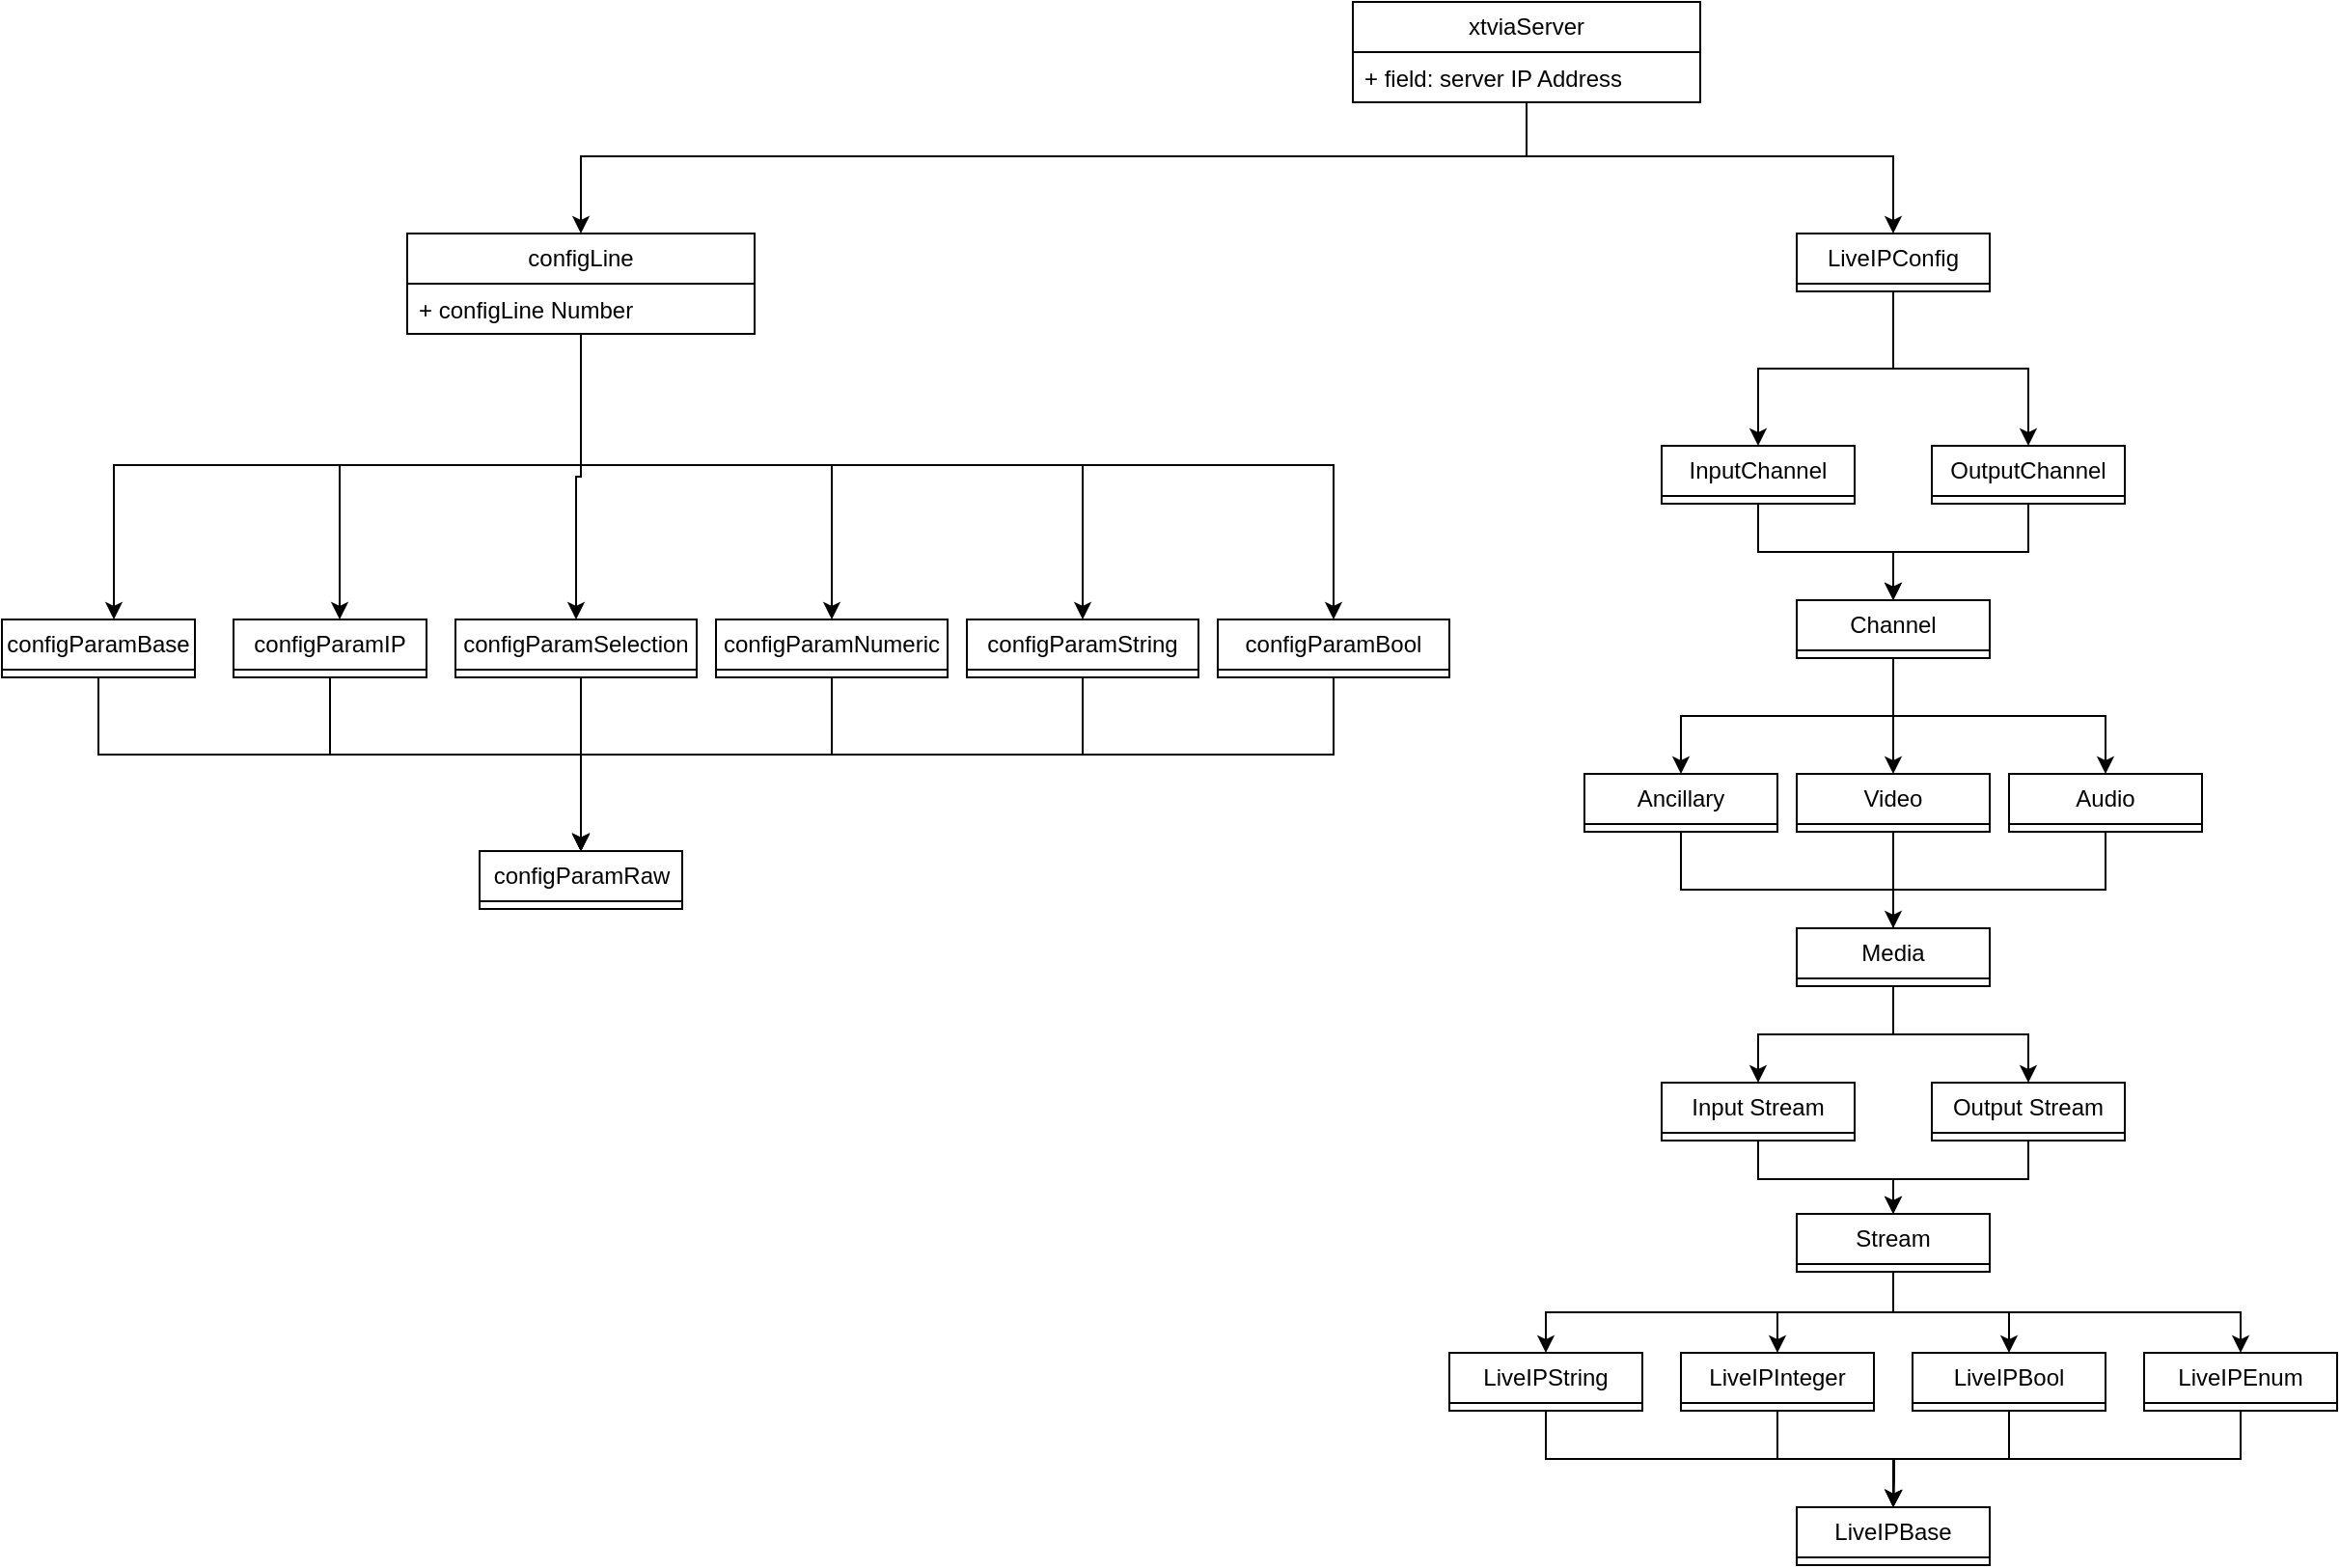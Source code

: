 <mxfile>
    <diagram name="Page-1" id="DmRcKLXDzIA-s9Mk4B6Y">
        <mxGraphModel dx="3017" dy="1210" grid="1" gridSize="10" guides="1" tooltips="1" connect="1" arrows="1" fold="1" page="1" pageScale="1" pageWidth="850" pageHeight="1100" math="0" shadow="0">
            <root>
                <mxCell id="0"/>
                <mxCell id="1" parent="0"/>
                <mxCell id="9XYQqM7x1otA1JrsySSU-1" value="xtviaServer" style="swimlane;fontStyle=0;childLayout=stackLayout;horizontal=1;startSize=26;horizontalStack=0;resizeParent=1;resizeParentMax=0;resizeLast=0;collapsible=1;marginBottom=0;whiteSpace=wrap;html=1;" parent="1" vertex="1">
                    <mxGeometry x="400" y="120" width="180" height="52" as="geometry">
                        <mxRectangle x="400" y="120" width="100" height="30" as="alternateBounds"/>
                    </mxGeometry>
                </mxCell>
                <mxCell id="9XYQqM7x1otA1JrsySSU-2" value="+ field: server IP Address" style="text;align=left;verticalAlign=top;spacingLeft=4;spacingRight=4;overflow=hidden;rotatable=0;points=[[0,0.5],[1,0.5]];portConstraint=eastwest;whiteSpace=wrap;html=1;" parent="9XYQqM7x1otA1JrsySSU-1" vertex="1">
                    <mxGeometry y="26" width="180" height="26" as="geometry"/>
                </mxCell>
                <mxCell id="9XYQqM7x1otA1JrsySSU-39" style="edgeStyle=orthogonalEdgeStyle;rounded=0;orthogonalLoop=1;jettySize=auto;html=1;entryX=0.5;entryY=0;entryDx=0;entryDy=0;" parent="1" source="9XYQqM7x1otA1JrsySSU-1" target="9XYQqM7x1otA1JrsySSU-5" edge="1">
                    <mxGeometry relative="1" as="geometry">
                        <Array as="points">
                            <mxPoint x="490" y="200"/>
                            <mxPoint y="200"/>
                        </Array>
                    </mxGeometry>
                </mxCell>
                <mxCell id="9XYQqM7x1otA1JrsySSU-5" value="configLine" style="swimlane;fontStyle=0;childLayout=stackLayout;horizontal=1;startSize=26;horizontalStack=0;resizeParent=1;resizeParentMax=0;resizeLast=0;collapsible=1;marginBottom=0;whiteSpace=wrap;html=1;" parent="1" vertex="1">
                    <mxGeometry x="-90" y="240" width="180" height="52" as="geometry">
                        <mxRectangle x="400" y="120" width="100" height="30" as="alternateBounds"/>
                    </mxGeometry>
                </mxCell>
                <mxCell id="9XYQqM7x1otA1JrsySSU-6" value="+ configLine Number" style="text;align=left;verticalAlign=top;spacingLeft=4;spacingRight=4;overflow=hidden;rotatable=0;points=[[0,0.5],[1,0.5]];portConstraint=eastwest;whiteSpace=wrap;html=1;" parent="9XYQqM7x1otA1JrsySSU-5" vertex="1">
                    <mxGeometry y="26" width="180" height="26" as="geometry"/>
                </mxCell>
                <mxCell id="9XYQqM7x1otA1JrsySSU-40" style="edgeStyle=orthogonalEdgeStyle;rounded=0;orthogonalLoop=1;jettySize=auto;html=1;entryX=0.5;entryY=0;entryDx=0;entryDy=0;" parent="1" source="9XYQqM7x1otA1JrsySSU-1" target="9XYQqM7x1otA1JrsySSU-7" edge="1">
                    <mxGeometry relative="1" as="geometry">
                        <Array as="points">
                            <mxPoint x="490" y="200"/>
                            <mxPoint x="680" y="200"/>
                        </Array>
                    </mxGeometry>
                </mxCell>
                <mxCell id="9XYQqM7x1otA1JrsySSU-85" style="edgeStyle=orthogonalEdgeStyle;rounded=0;orthogonalLoop=1;jettySize=auto;html=1;entryX=0.5;entryY=0;entryDx=0;entryDy=0;" parent="1" source="9XYQqM7x1otA1JrsySSU-7" target="9XYQqM7x1otA1JrsySSU-81" edge="1">
                    <mxGeometry relative="1" as="geometry"/>
                </mxCell>
                <mxCell id="9XYQqM7x1otA1JrsySSU-86" style="edgeStyle=orthogonalEdgeStyle;rounded=0;orthogonalLoop=1;jettySize=auto;html=1;entryX=0.5;entryY=0;entryDx=0;entryDy=0;" parent="1" source="9XYQqM7x1otA1JrsySSU-7" target="9XYQqM7x1otA1JrsySSU-83" edge="1">
                    <mxGeometry relative="1" as="geometry"/>
                </mxCell>
                <mxCell id="9XYQqM7x1otA1JrsySSU-7" value="LiveIPConfig" style="swimlane;fontStyle=0;childLayout=stackLayout;horizontal=1;startSize=26;horizontalStack=0;resizeParent=1;resizeParentMax=0;resizeLast=0;collapsible=1;marginBottom=0;whiteSpace=wrap;html=1;" parent="1" vertex="1" collapsed="1">
                    <mxGeometry x="630" y="240" width="100" height="30" as="geometry">
                        <mxRectangle x="590" y="240" width="180" height="52" as="alternateBounds"/>
                    </mxGeometry>
                </mxCell>
                <mxCell id="9XYQqM7x1otA1JrsySSU-8" value="+ configLine Number" style="text;strokeColor=none;fillColor=none;align=left;verticalAlign=top;spacingLeft=4;spacingRight=4;overflow=hidden;rotatable=0;points=[[0,0.5],[1,0.5]];portConstraint=eastwest;whiteSpace=wrap;html=1;" parent="9XYQqM7x1otA1JrsySSU-7" vertex="1">
                    <mxGeometry y="26" width="180" height="26" as="geometry"/>
                </mxCell>
                <mxCell id="9XYQqM7x1otA1JrsySSU-37" style="edgeStyle=orthogonalEdgeStyle;rounded=0;orthogonalLoop=1;jettySize=auto;html=1;" parent="1" source="9XYQqM7x1otA1JrsySSU-5" target="9XYQqM7x1otA1JrsySSU-9" edge="1">
                    <mxGeometry relative="1" as="geometry">
                        <Array as="points">
                            <mxPoint y="360"/>
                            <mxPoint x="-125" y="360"/>
                        </Array>
                    </mxGeometry>
                </mxCell>
                <mxCell id="9XYQqM7x1otA1JrsySSU-110" style="edgeStyle=orthogonalEdgeStyle;rounded=0;orthogonalLoop=1;jettySize=auto;html=1;exitX=0.5;exitY=1;exitDx=0;exitDy=0;entryX=0.5;entryY=0;entryDx=0;entryDy=0;" parent="1" source="9XYQqM7x1otA1JrsySSU-9" target="9XYQqM7x1otA1JrsySSU-21" edge="1">
                    <mxGeometry relative="1" as="geometry">
                        <Array as="points">
                            <mxPoint x="-130" y="510"/>
                            <mxPoint y="510"/>
                        </Array>
                    </mxGeometry>
                </mxCell>
                <mxCell id="9XYQqM7x1otA1JrsySSU-9" value="configParamIP" style="swimlane;fontStyle=0;childLayout=stackLayout;horizontal=1;startSize=26;horizontalStack=0;resizeParent=1;resizeParentMax=0;resizeLast=0;collapsible=1;marginBottom=0;whiteSpace=wrap;html=1;" parent="1" vertex="1" collapsed="1">
                    <mxGeometry x="-180" y="440" width="100" height="30" as="geometry">
                        <mxRectangle x="-180" y="440" width="110" height="78" as="alternateBounds"/>
                    </mxGeometry>
                </mxCell>
                <mxCell id="9XYQqM7x1otA1JrsySSU-10" value="+ parameter name" style="text;strokeColor=none;fillColor=none;align=left;verticalAlign=top;spacingLeft=4;spacingRight=4;overflow=hidden;rotatable=0;points=[[0,0.5],[1,0.5]];portConstraint=eastwest;whiteSpace=wrap;html=1;" parent="9XYQqM7x1otA1JrsySSU-9" vertex="1">
                    <mxGeometry y="26" width="110" height="26" as="geometry"/>
                </mxCell>
                <mxCell id="9XYQqM7x1otA1JrsySSU-29" value="+ value" style="text;strokeColor=none;fillColor=none;align=left;verticalAlign=top;spacingLeft=4;spacingRight=4;overflow=hidden;rotatable=0;points=[[0,0.5],[1,0.5]];portConstraint=eastwest;whiteSpace=wrap;html=1;" parent="9XYQqM7x1otA1JrsySSU-9" vertex="1">
                    <mxGeometry y="52" width="110" height="26" as="geometry"/>
                </mxCell>
                <mxCell id="9XYQqM7x1otA1JrsySSU-34" style="edgeStyle=orthogonalEdgeStyle;rounded=0;orthogonalLoop=1;jettySize=auto;html=1;entryX=0.5;entryY=0;entryDx=0;entryDy=0;" parent="1" source="9XYQqM7x1otA1JrsySSU-5" target="9XYQqM7x1otA1JrsySSU-11" edge="1">
                    <mxGeometry relative="1" as="geometry">
                        <Array as="points">
                            <mxPoint y="360"/>
                            <mxPoint x="260" y="360"/>
                        </Array>
                    </mxGeometry>
                </mxCell>
                <mxCell id="9XYQqM7x1otA1JrsySSU-116" style="edgeStyle=orthogonalEdgeStyle;rounded=0;orthogonalLoop=1;jettySize=auto;html=1;entryX=0.5;entryY=0;entryDx=0;entryDy=0;" parent="1" source="9XYQqM7x1otA1JrsySSU-11" target="9XYQqM7x1otA1JrsySSU-21" edge="1">
                    <mxGeometry relative="1" as="geometry">
                        <Array as="points">
                            <mxPoint x="260" y="510"/>
                            <mxPoint y="510"/>
                        </Array>
                    </mxGeometry>
                </mxCell>
                <mxCell id="9XYQqM7x1otA1JrsySSU-11" value="configParamString" style="swimlane;fontStyle=0;childLayout=stackLayout;horizontal=1;startSize=26;horizontalStack=0;resizeParent=1;resizeParentMax=0;resizeLast=0;collapsible=1;marginBottom=0;whiteSpace=wrap;html=1;" parent="1" vertex="1" collapsed="1">
                    <mxGeometry x="200" y="440" width="120" height="30" as="geometry">
                        <mxRectangle x="200" y="440" width="120" height="78" as="alternateBounds"/>
                    </mxGeometry>
                </mxCell>
                <mxCell id="9XYQqM7x1otA1JrsySSU-12" value="+ parameter name" style="text;strokeColor=none;fillColor=none;align=left;verticalAlign=top;spacingLeft=4;spacingRight=4;overflow=hidden;rotatable=0;points=[[0,0.5],[1,0.5]];portConstraint=eastwest;whiteSpace=wrap;html=1;" parent="9XYQqM7x1otA1JrsySSU-11" vertex="1">
                    <mxGeometry y="26" width="120" height="26" as="geometry"/>
                </mxCell>
                <mxCell id="9XYQqM7x1otA1JrsySSU-28" value="+ value" style="text;strokeColor=none;fillColor=none;align=left;verticalAlign=top;spacingLeft=4;spacingRight=4;overflow=hidden;rotatable=0;points=[[0,0.5],[1,0.5]];portConstraint=eastwest;whiteSpace=wrap;html=1;" parent="9XYQqM7x1otA1JrsySSU-11" vertex="1">
                    <mxGeometry y="52" width="120" height="26" as="geometry"/>
                </mxCell>
                <mxCell id="9XYQqM7x1otA1JrsySSU-35" style="edgeStyle=orthogonalEdgeStyle;rounded=0;orthogonalLoop=1;jettySize=auto;html=1;entryX=0.5;entryY=0;entryDx=0;entryDy=0;" parent="1" source="9XYQqM7x1otA1JrsySSU-5" target="9XYQqM7x1otA1JrsySSU-13" edge="1">
                    <mxGeometry relative="1" as="geometry">
                        <Array as="points">
                            <mxPoint y="360"/>
                            <mxPoint x="390" y="360"/>
                        </Array>
                    </mxGeometry>
                </mxCell>
                <mxCell id="9XYQqM7x1otA1JrsySSU-114" style="edgeStyle=orthogonalEdgeStyle;rounded=0;orthogonalLoop=1;jettySize=auto;html=1;exitX=0.5;exitY=1;exitDx=0;exitDy=0;entryX=0.5;entryY=0;entryDx=0;entryDy=0;" parent="1" source="9XYQqM7x1otA1JrsySSU-13" target="9XYQqM7x1otA1JrsySSU-21" edge="1">
                    <mxGeometry relative="1" as="geometry">
                        <Array as="points">
                            <mxPoint x="390" y="510"/>
                            <mxPoint y="510"/>
                        </Array>
                    </mxGeometry>
                </mxCell>
                <mxCell id="9XYQqM7x1otA1JrsySSU-13" value="configParamBool" style="swimlane;fontStyle=0;childLayout=stackLayout;horizontal=1;startSize=26;horizontalStack=0;resizeParent=1;resizeParentMax=0;resizeLast=0;collapsible=1;marginBottom=0;whiteSpace=wrap;html=1;" parent="1" vertex="1" collapsed="1">
                    <mxGeometry x="330" y="440" width="120" height="30" as="geometry">
                        <mxRectangle x="330" y="440" width="120" height="78" as="alternateBounds"/>
                    </mxGeometry>
                </mxCell>
                <mxCell id="9XYQqM7x1otA1JrsySSU-14" value="+ parameter name" style="text;strokeColor=none;fillColor=none;align=left;verticalAlign=top;spacingLeft=4;spacingRight=4;overflow=hidden;rotatable=0;points=[[0,0.5],[1,0.5]];portConstraint=eastwest;whiteSpace=wrap;html=1;" parent="9XYQqM7x1otA1JrsySSU-13" vertex="1">
                    <mxGeometry y="26" width="120" height="26" as="geometry"/>
                </mxCell>
                <mxCell id="9XYQqM7x1otA1JrsySSU-27" value="+ value" style="text;strokeColor=none;fillColor=none;align=left;verticalAlign=top;spacingLeft=4;spacingRight=4;overflow=hidden;rotatable=0;points=[[0,0.5],[1,0.5]];portConstraint=eastwest;whiteSpace=wrap;html=1;" parent="9XYQqM7x1otA1JrsySSU-13" vertex="1">
                    <mxGeometry y="52" width="120" height="26" as="geometry"/>
                </mxCell>
                <mxCell id="9XYQqM7x1otA1JrsySSU-36" style="edgeStyle=orthogonalEdgeStyle;rounded=0;orthogonalLoop=1;jettySize=auto;html=1;" parent="1" source="9XYQqM7x1otA1JrsySSU-5" target="9XYQqM7x1otA1JrsySSU-15" edge="1">
                    <mxGeometry relative="1" as="geometry"/>
                </mxCell>
                <mxCell id="9XYQqM7x1otA1JrsySSU-109" style="edgeStyle=orthogonalEdgeStyle;rounded=0;orthogonalLoop=1;jettySize=auto;html=1;exitX=0.5;exitY=1;exitDx=0;exitDy=0;entryX=0.5;entryY=0;entryDx=0;entryDy=0;" parent="1" source="9XYQqM7x1otA1JrsySSU-15" target="9XYQqM7x1otA1JrsySSU-21" edge="1">
                    <mxGeometry relative="1" as="geometry">
                        <Array as="points">
                            <mxPoint y="470"/>
                        </Array>
                    </mxGeometry>
                </mxCell>
                <mxCell id="9XYQqM7x1otA1JrsySSU-15" value="configParamSelection" style="swimlane;fontStyle=0;childLayout=stackLayout;horizontal=1;startSize=26;horizontalStack=0;resizeParent=1;resizeParentMax=0;resizeLast=0;collapsible=1;marginBottom=0;whiteSpace=wrap;html=1;" parent="1" vertex="1" collapsed="1">
                    <mxGeometry x="-65" y="440" width="125" height="30" as="geometry">
                        <mxRectangle x="-65" y="440" width="130" height="78" as="alternateBounds"/>
                    </mxGeometry>
                </mxCell>
                <mxCell id="9XYQqM7x1otA1JrsySSU-16" value="+ parameter name" style="text;strokeColor=none;fillColor=none;align=left;verticalAlign=top;spacingLeft=4;spacingRight=4;overflow=hidden;rotatable=0;points=[[0,0.5],[1,0.5]];portConstraint=eastwest;whiteSpace=wrap;html=1;" parent="9XYQqM7x1otA1JrsySSU-15" vertex="1">
                    <mxGeometry y="26" width="130" height="26" as="geometry"/>
                </mxCell>
                <mxCell id="9XYQqM7x1otA1JrsySSU-30" value="+ value" style="text;strokeColor=none;fillColor=none;align=left;verticalAlign=top;spacingLeft=4;spacingRight=4;overflow=hidden;rotatable=0;points=[[0,0.5],[1,0.5]];portConstraint=eastwest;whiteSpace=wrap;html=1;" parent="9XYQqM7x1otA1JrsySSU-15" vertex="1">
                    <mxGeometry y="52" width="130" height="26" as="geometry"/>
                </mxCell>
                <mxCell id="9XYQqM7x1otA1JrsySSU-33" style="edgeStyle=orthogonalEdgeStyle;rounded=0;orthogonalLoop=1;jettySize=auto;html=1;entryX=0.5;entryY=0;entryDx=0;entryDy=0;" parent="1" source="9XYQqM7x1otA1JrsySSU-5" target="9XYQqM7x1otA1JrsySSU-17" edge="1">
                    <mxGeometry relative="1" as="geometry">
                        <Array as="points">
                            <mxPoint y="360"/>
                            <mxPoint x="130" y="360"/>
                        </Array>
                    </mxGeometry>
                </mxCell>
                <mxCell id="9XYQqM7x1otA1JrsySSU-115" style="edgeStyle=orthogonalEdgeStyle;rounded=0;orthogonalLoop=1;jettySize=auto;html=1;exitX=0.5;exitY=1;exitDx=0;exitDy=0;entryX=0.5;entryY=0;entryDx=0;entryDy=0;" parent="1" source="9XYQqM7x1otA1JrsySSU-17" target="9XYQqM7x1otA1JrsySSU-21" edge="1">
                    <mxGeometry relative="1" as="geometry">
                        <Array as="points">
                            <mxPoint x="130" y="510"/>
                            <mxPoint y="510"/>
                        </Array>
                    </mxGeometry>
                </mxCell>
                <mxCell id="9XYQqM7x1otA1JrsySSU-17" value="configParamNumeric" style="swimlane;fontStyle=0;childLayout=stackLayout;horizontal=1;startSize=26;horizontalStack=0;resizeParent=1;resizeParentMax=0;resizeLast=0;collapsible=1;marginBottom=0;whiteSpace=wrap;html=1;" parent="1" vertex="1" collapsed="1">
                    <mxGeometry x="70" y="440" width="120" height="30" as="geometry">
                        <mxRectangle x="70" y="440" width="120" height="78" as="alternateBounds"/>
                    </mxGeometry>
                </mxCell>
                <mxCell id="9XYQqM7x1otA1JrsySSU-18" value="+ parameter name" style="text;strokeColor=none;fillColor=none;align=left;verticalAlign=top;spacingLeft=4;spacingRight=4;overflow=hidden;rotatable=0;points=[[0,0.5],[1,0.5]];portConstraint=eastwest;whiteSpace=wrap;html=1;" parent="9XYQqM7x1otA1JrsySSU-17" vertex="1">
                    <mxGeometry y="26" width="120" height="26" as="geometry"/>
                </mxCell>
                <mxCell id="9XYQqM7x1otA1JrsySSU-31" value="+ value" style="text;strokeColor=none;fillColor=none;align=left;verticalAlign=top;spacingLeft=4;spacingRight=4;overflow=hidden;rotatable=0;points=[[0,0.5],[1,0.5]];portConstraint=eastwest;whiteSpace=wrap;html=1;" parent="9XYQqM7x1otA1JrsySSU-17" vertex="1">
                    <mxGeometry y="52" width="120" height="26" as="geometry"/>
                </mxCell>
                <mxCell id="9XYQqM7x1otA1JrsySSU-38" style="edgeStyle=orthogonalEdgeStyle;rounded=0;orthogonalLoop=1;jettySize=auto;html=1;" parent="1" source="9XYQqM7x1otA1JrsySSU-5" target="9XYQqM7x1otA1JrsySSU-19" edge="1">
                    <mxGeometry relative="1" as="geometry">
                        <Array as="points">
                            <mxPoint y="360"/>
                            <mxPoint x="-242" y="360"/>
                        </Array>
                    </mxGeometry>
                </mxCell>
                <mxCell id="9XYQqM7x1otA1JrsySSU-111" style="edgeStyle=orthogonalEdgeStyle;rounded=0;orthogonalLoop=1;jettySize=auto;html=1;exitX=0.5;exitY=1;exitDx=0;exitDy=0;entryX=0.5;entryY=0;entryDx=0;entryDy=0;" parent="1" source="9XYQqM7x1otA1JrsySSU-19" target="9XYQqM7x1otA1JrsySSU-21" edge="1">
                    <mxGeometry relative="1" as="geometry">
                        <Array as="points">
                            <mxPoint x="-250" y="510"/>
                            <mxPoint y="510"/>
                        </Array>
                    </mxGeometry>
                </mxCell>
                <mxCell id="9XYQqM7x1otA1JrsySSU-19" value="configParamBase" style="swimlane;fontStyle=0;childLayout=stackLayout;horizontal=1;startSize=26;horizontalStack=0;resizeParent=1;resizeParentMax=0;resizeLast=0;collapsible=1;marginBottom=0;whiteSpace=wrap;html=1;" parent="1" vertex="1" collapsed="1">
                    <mxGeometry x="-300" y="440" width="100" height="30" as="geometry">
                        <mxRectangle x="-300" y="440" width="115" height="78" as="alternateBounds"/>
                    </mxGeometry>
                </mxCell>
                <mxCell id="9XYQqM7x1otA1JrsySSU-20" value="+ parameter name" style="text;strokeColor=none;fillColor=none;align=left;verticalAlign=top;spacingLeft=4;spacingRight=4;overflow=hidden;rotatable=0;points=[[0,0.5],[1,0.5]];portConstraint=eastwest;whiteSpace=wrap;html=1;" parent="9XYQqM7x1otA1JrsySSU-19" vertex="1">
                    <mxGeometry y="26" width="115" height="26" as="geometry"/>
                </mxCell>
                <mxCell id="9XYQqM7x1otA1JrsySSU-26" value="+ value" style="text;strokeColor=none;fillColor=none;align=left;verticalAlign=top;spacingLeft=4;spacingRight=4;overflow=hidden;rotatable=0;points=[[0,0.5],[1,0.5]];portConstraint=eastwest;whiteSpace=wrap;html=1;" parent="9XYQqM7x1otA1JrsySSU-19" vertex="1">
                    <mxGeometry y="52" width="115" height="26" as="geometry"/>
                </mxCell>
                <mxCell id="9XYQqM7x1otA1JrsySSU-21" value="configParamRaw" style="swimlane;fontStyle=0;childLayout=stackLayout;horizontal=1;startSize=26;horizontalStack=0;resizeParent=1;resizeParentMax=0;resizeLast=0;collapsible=1;marginBottom=0;whiteSpace=wrap;html=1;" parent="1" vertex="1" collapsed="1">
                    <mxGeometry x="-52.5" y="560" width="105" height="30" as="geometry">
                        <mxRectangle x="-55" y="600" width="110" height="78" as="alternateBounds"/>
                    </mxGeometry>
                </mxCell>
                <mxCell id="9XYQqM7x1otA1JrsySSU-22" value="+ parameter name" style="text;strokeColor=none;fillColor=none;align=left;verticalAlign=top;spacingLeft=4;spacingRight=4;overflow=hidden;rotatable=0;points=[[0,0.5],[1,0.5]];portConstraint=eastwest;whiteSpace=wrap;html=1;" parent="9XYQqM7x1otA1JrsySSU-21" vertex="1">
                    <mxGeometry y="26" width="110" height="26" as="geometry"/>
                </mxCell>
                <mxCell id="9XYQqM7x1otA1JrsySSU-23" value="+ value" style="text;strokeColor=none;fillColor=none;align=left;verticalAlign=top;spacingLeft=4;spacingRight=4;overflow=hidden;rotatable=0;points=[[0,0.5],[1,0.5]];portConstraint=eastwest;whiteSpace=wrap;html=1;" parent="9XYQqM7x1otA1JrsySSU-21" vertex="1">
                    <mxGeometry y="52" width="110" height="26" as="geometry"/>
                </mxCell>
                <mxCell id="9XYQqM7x1otA1JrsySSU-89" style="edgeStyle=orthogonalEdgeStyle;rounded=0;orthogonalLoop=1;jettySize=auto;html=1;exitX=0.5;exitY=1;exitDx=0;exitDy=0;entryX=0.5;entryY=0;entryDx=0;entryDy=0;" parent="1" source="9XYQqM7x1otA1JrsySSU-55" target="9XYQqM7x1otA1JrsySSU-59" edge="1">
                    <mxGeometry relative="1" as="geometry"/>
                </mxCell>
                <mxCell id="9XYQqM7x1otA1JrsySSU-90" style="edgeStyle=orthogonalEdgeStyle;rounded=0;orthogonalLoop=1;jettySize=auto;html=1;exitX=0.5;exitY=1;exitDx=0;exitDy=0;entryX=0.5;entryY=0;entryDx=0;entryDy=0;" parent="1" source="9XYQqM7x1otA1JrsySSU-55" target="9XYQqM7x1otA1JrsySSU-61" edge="1">
                    <mxGeometry relative="1" as="geometry"/>
                </mxCell>
                <mxCell id="9XYQqM7x1otA1JrsySSU-91" style="edgeStyle=orthogonalEdgeStyle;rounded=0;orthogonalLoop=1;jettySize=auto;html=1;exitX=0.5;exitY=1;exitDx=0;exitDy=0;entryX=0.5;entryY=0;entryDx=0;entryDy=0;" parent="1" source="9XYQqM7x1otA1JrsySSU-55" target="9XYQqM7x1otA1JrsySSU-57" edge="1">
                    <mxGeometry relative="1" as="geometry"/>
                </mxCell>
                <mxCell id="9XYQqM7x1otA1JrsySSU-55" value="Channel" style="swimlane;fontStyle=0;childLayout=stackLayout;horizontal=1;startSize=26;horizontalStack=0;resizeParent=1;resizeParentMax=0;resizeLast=0;collapsible=1;marginBottom=0;whiteSpace=wrap;html=1;" parent="1" vertex="1" collapsed="1">
                    <mxGeometry x="630" y="430" width="100" height="30" as="geometry">
                        <mxRectangle x="605" y="410" width="150" height="52" as="alternateBounds"/>
                    </mxGeometry>
                </mxCell>
                <mxCell id="9XYQqM7x1otA1JrsySSU-56" value="+ value" style="text;strokeColor=none;fillColor=none;align=left;verticalAlign=top;spacingLeft=4;spacingRight=4;overflow=hidden;rotatable=0;points=[[0,0.5],[1,0.5]];portConstraint=eastwest;whiteSpace=wrap;html=1;" parent="9XYQqM7x1otA1JrsySSU-55" vertex="1">
                    <mxGeometry y="26" width="150" height="26" as="geometry"/>
                </mxCell>
                <mxCell id="9XYQqM7x1otA1JrsySSU-94" style="edgeStyle=orthogonalEdgeStyle;rounded=0;orthogonalLoop=1;jettySize=auto;html=1;exitX=0.5;exitY=1;exitDx=0;exitDy=0;" parent="1" source="9XYQqM7x1otA1JrsySSU-57" edge="1">
                    <mxGeometry relative="1" as="geometry">
                        <mxPoint x="680" y="620" as="targetPoint"/>
                        <Array as="points">
                            <mxPoint x="570" y="580"/>
                            <mxPoint x="680" y="580"/>
                        </Array>
                    </mxGeometry>
                </mxCell>
                <mxCell id="9XYQqM7x1otA1JrsySSU-57" value="Ancillary" style="swimlane;fontStyle=0;childLayout=stackLayout;horizontal=1;startSize=26;horizontalStack=0;resizeParent=1;resizeParentMax=0;resizeLast=0;collapsible=1;marginBottom=0;whiteSpace=wrap;html=1;" parent="1" vertex="1" collapsed="1">
                    <mxGeometry x="520" y="520" width="100" height="30" as="geometry">
                        <mxRectangle x="605" y="410" width="150" height="52" as="alternateBounds"/>
                    </mxGeometry>
                </mxCell>
                <mxCell id="9XYQqM7x1otA1JrsySSU-58" value="+ value" style="text;strokeColor=none;fillColor=none;align=left;verticalAlign=top;spacingLeft=4;spacingRight=4;overflow=hidden;rotatable=0;points=[[0,0.5],[1,0.5]];portConstraint=eastwest;whiteSpace=wrap;html=1;" parent="9XYQqM7x1otA1JrsySSU-57" vertex="1">
                    <mxGeometry y="26" width="150" height="26" as="geometry"/>
                </mxCell>
                <mxCell id="9XYQqM7x1otA1JrsySSU-92" style="edgeStyle=orthogonalEdgeStyle;rounded=0;orthogonalLoop=1;jettySize=auto;html=1;exitX=0.5;exitY=1;exitDx=0;exitDy=0;entryX=0.5;entryY=0;entryDx=0;entryDy=0;" parent="1" source="9XYQqM7x1otA1JrsySSU-59" target="9XYQqM7x1otA1JrsySSU-63" edge="1">
                    <mxGeometry relative="1" as="geometry"/>
                </mxCell>
                <mxCell id="9XYQqM7x1otA1JrsySSU-59" value="Video" style="swimlane;fontStyle=0;childLayout=stackLayout;horizontal=1;startSize=26;horizontalStack=0;resizeParent=1;resizeParentMax=0;resizeLast=0;collapsible=1;marginBottom=0;whiteSpace=wrap;html=1;" parent="1" vertex="1" collapsed="1">
                    <mxGeometry x="630" y="520" width="100" height="30" as="geometry">
                        <mxRectangle x="605" y="410" width="150" height="52" as="alternateBounds"/>
                    </mxGeometry>
                </mxCell>
                <mxCell id="9XYQqM7x1otA1JrsySSU-60" value="+ value" style="text;strokeColor=none;fillColor=none;align=left;verticalAlign=top;spacingLeft=4;spacingRight=4;overflow=hidden;rotatable=0;points=[[0,0.5],[1,0.5]];portConstraint=eastwest;whiteSpace=wrap;html=1;" parent="9XYQqM7x1otA1JrsySSU-59" vertex="1">
                    <mxGeometry y="26" width="150" height="26" as="geometry"/>
                </mxCell>
                <mxCell id="9XYQqM7x1otA1JrsySSU-93" style="edgeStyle=orthogonalEdgeStyle;rounded=0;orthogonalLoop=1;jettySize=auto;html=1;exitX=0.5;exitY=1;exitDx=0;exitDy=0;" parent="1" source="9XYQqM7x1otA1JrsySSU-61" edge="1">
                    <mxGeometry relative="1" as="geometry">
                        <mxPoint x="680" y="620" as="targetPoint"/>
                        <Array as="points">
                            <mxPoint x="790" y="580"/>
                            <mxPoint x="680" y="580"/>
                        </Array>
                    </mxGeometry>
                </mxCell>
                <mxCell id="9XYQqM7x1otA1JrsySSU-61" value="Audio" style="swimlane;fontStyle=0;childLayout=stackLayout;horizontal=1;startSize=26;horizontalStack=0;resizeParent=1;resizeParentMax=0;resizeLast=0;collapsible=1;marginBottom=0;whiteSpace=wrap;html=1;" parent="1" vertex="1" collapsed="1">
                    <mxGeometry x="740" y="520" width="100" height="30" as="geometry">
                        <mxRectangle x="605" y="410" width="150" height="52" as="alternateBounds"/>
                    </mxGeometry>
                </mxCell>
                <mxCell id="9XYQqM7x1otA1JrsySSU-62" value="+ value" style="text;strokeColor=none;fillColor=none;align=left;verticalAlign=top;spacingLeft=4;spacingRight=4;overflow=hidden;rotatable=0;points=[[0,0.5],[1,0.5]];portConstraint=eastwest;whiteSpace=wrap;html=1;" parent="9XYQqM7x1otA1JrsySSU-61" vertex="1">
                    <mxGeometry y="26" width="150" height="26" as="geometry"/>
                </mxCell>
                <mxCell id="9XYQqM7x1otA1JrsySSU-96" style="edgeStyle=orthogonalEdgeStyle;rounded=0;orthogonalLoop=1;jettySize=auto;html=1;exitX=0.5;exitY=1;exitDx=0;exitDy=0;" parent="1" source="9XYQqM7x1otA1JrsySSU-63" target="9XYQqM7x1otA1JrsySSU-67" edge="1">
                    <mxGeometry relative="1" as="geometry"/>
                </mxCell>
                <mxCell id="9XYQqM7x1otA1JrsySSU-97" style="edgeStyle=orthogonalEdgeStyle;rounded=0;orthogonalLoop=1;jettySize=auto;html=1;exitX=0.5;exitY=1;exitDx=0;exitDy=0;entryX=0.5;entryY=0;entryDx=0;entryDy=0;" parent="1" source="9XYQqM7x1otA1JrsySSU-63" target="9XYQqM7x1otA1JrsySSU-65" edge="1">
                    <mxGeometry relative="1" as="geometry"/>
                </mxCell>
                <mxCell id="9XYQqM7x1otA1JrsySSU-63" value="Media" style="swimlane;fontStyle=0;childLayout=stackLayout;horizontal=1;startSize=26;horizontalStack=0;resizeParent=1;resizeParentMax=0;resizeLast=0;collapsible=1;marginBottom=0;whiteSpace=wrap;html=1;" parent="1" vertex="1" collapsed="1">
                    <mxGeometry x="630" y="600" width="100" height="30" as="geometry">
                        <mxRectangle x="605" y="410" width="150" height="52" as="alternateBounds"/>
                    </mxGeometry>
                </mxCell>
                <mxCell id="9XYQqM7x1otA1JrsySSU-64" value="+ value" style="text;strokeColor=none;fillColor=none;align=left;verticalAlign=top;spacingLeft=4;spacingRight=4;overflow=hidden;rotatable=0;points=[[0,0.5],[1,0.5]];portConstraint=eastwest;whiteSpace=wrap;html=1;" parent="9XYQqM7x1otA1JrsySSU-63" vertex="1">
                    <mxGeometry y="26" width="150" height="26" as="geometry"/>
                </mxCell>
                <mxCell id="9XYQqM7x1otA1JrsySSU-99" style="edgeStyle=orthogonalEdgeStyle;rounded=0;orthogonalLoop=1;jettySize=auto;html=1;exitX=0.5;exitY=1;exitDx=0;exitDy=0;entryX=0.5;entryY=0;entryDx=0;entryDy=0;" parent="1" source="9XYQqM7x1otA1JrsySSU-65" target="9XYQqM7x1otA1JrsySSU-69" edge="1">
                    <mxGeometry relative="1" as="geometry"/>
                </mxCell>
                <mxCell id="9XYQqM7x1otA1JrsySSU-65" value="Input Stream" style="swimlane;fontStyle=0;childLayout=stackLayout;horizontal=1;startSize=26;horizontalStack=0;resizeParent=1;resizeParentMax=0;resizeLast=0;collapsible=1;marginBottom=0;whiteSpace=wrap;html=1;" parent="1" vertex="1" collapsed="1">
                    <mxGeometry x="560" y="680" width="100" height="30" as="geometry">
                        <mxRectangle x="605" y="410" width="150" height="52" as="alternateBounds"/>
                    </mxGeometry>
                </mxCell>
                <mxCell id="9XYQqM7x1otA1JrsySSU-66" value="+ value" style="text;strokeColor=none;fillColor=none;align=left;verticalAlign=top;spacingLeft=4;spacingRight=4;overflow=hidden;rotatable=0;points=[[0,0.5],[1,0.5]];portConstraint=eastwest;whiteSpace=wrap;html=1;" parent="9XYQqM7x1otA1JrsySSU-65" vertex="1">
                    <mxGeometry y="26" width="150" height="26" as="geometry"/>
                </mxCell>
                <mxCell id="9XYQqM7x1otA1JrsySSU-98" style="edgeStyle=orthogonalEdgeStyle;rounded=0;orthogonalLoop=1;jettySize=auto;html=1;exitX=0.5;exitY=1;exitDx=0;exitDy=0;entryX=0.5;entryY=0;entryDx=0;entryDy=0;" parent="1" source="9XYQqM7x1otA1JrsySSU-67" target="9XYQqM7x1otA1JrsySSU-69" edge="1">
                    <mxGeometry relative="1" as="geometry"/>
                </mxCell>
                <mxCell id="9XYQqM7x1otA1JrsySSU-67" value="Output Stream" style="swimlane;fontStyle=0;childLayout=stackLayout;horizontal=1;startSize=26;horizontalStack=0;resizeParent=1;resizeParentMax=0;resizeLast=0;collapsible=1;marginBottom=0;whiteSpace=wrap;html=1;" parent="1" vertex="1" collapsed="1">
                    <mxGeometry x="700" y="680" width="100" height="30" as="geometry">
                        <mxRectangle x="605" y="410" width="150" height="52" as="alternateBounds"/>
                    </mxGeometry>
                </mxCell>
                <mxCell id="9XYQqM7x1otA1JrsySSU-68" value="+ value" style="text;strokeColor=none;fillColor=none;align=left;verticalAlign=top;spacingLeft=4;spacingRight=4;overflow=hidden;rotatable=0;points=[[0,0.5],[1,0.5]];portConstraint=eastwest;whiteSpace=wrap;html=1;" parent="9XYQqM7x1otA1JrsySSU-67" vertex="1">
                    <mxGeometry y="26" width="150" height="26" as="geometry"/>
                </mxCell>
                <mxCell id="9XYQqM7x1otA1JrsySSU-100" style="edgeStyle=orthogonalEdgeStyle;rounded=0;orthogonalLoop=1;jettySize=auto;html=1;exitX=0.5;exitY=1;exitDx=0;exitDy=0;entryX=0.5;entryY=0;entryDx=0;entryDy=0;" parent="1" source="9XYQqM7x1otA1JrsySSU-69" target="9XYQqM7x1otA1JrsySSU-77" edge="1">
                    <mxGeometry relative="1" as="geometry"/>
                </mxCell>
                <mxCell id="9XYQqM7x1otA1JrsySSU-101" style="edgeStyle=orthogonalEdgeStyle;rounded=0;orthogonalLoop=1;jettySize=auto;html=1;exitX=0.5;exitY=1;exitDx=0;exitDy=0;entryX=0.5;entryY=0;entryDx=0;entryDy=0;" parent="1" source="9XYQqM7x1otA1JrsySSU-69" target="9XYQqM7x1otA1JrsySSU-75" edge="1">
                    <mxGeometry relative="1" as="geometry"/>
                </mxCell>
                <mxCell id="9XYQqM7x1otA1JrsySSU-102" style="edgeStyle=orthogonalEdgeStyle;rounded=0;orthogonalLoop=1;jettySize=auto;html=1;exitX=0.5;exitY=1;exitDx=0;exitDy=0;entryX=0.5;entryY=0;entryDx=0;entryDy=0;" parent="1" source="9XYQqM7x1otA1JrsySSU-69" target="9XYQqM7x1otA1JrsySSU-73" edge="1">
                    <mxGeometry relative="1" as="geometry"/>
                </mxCell>
                <mxCell id="9XYQqM7x1otA1JrsySSU-103" style="edgeStyle=orthogonalEdgeStyle;rounded=0;orthogonalLoop=1;jettySize=auto;html=1;exitX=0.5;exitY=1;exitDx=0;exitDy=0;entryX=0.5;entryY=0;entryDx=0;entryDy=0;" parent="1" source="9XYQqM7x1otA1JrsySSU-69" target="9XYQqM7x1otA1JrsySSU-71" edge="1">
                    <mxGeometry relative="1" as="geometry"/>
                </mxCell>
                <mxCell id="9XYQqM7x1otA1JrsySSU-69" value="Stream" style="swimlane;fontStyle=0;childLayout=stackLayout;horizontal=1;startSize=26;horizontalStack=0;resizeParent=1;resizeParentMax=0;resizeLast=0;collapsible=1;marginBottom=0;whiteSpace=wrap;html=1;" parent="1" vertex="1" collapsed="1">
                    <mxGeometry x="630" y="748" width="100" height="30" as="geometry">
                        <mxRectangle x="605" y="410" width="150" height="52" as="alternateBounds"/>
                    </mxGeometry>
                </mxCell>
                <mxCell id="9XYQqM7x1otA1JrsySSU-70" value="+ value" style="text;strokeColor=none;fillColor=none;align=left;verticalAlign=top;spacingLeft=4;spacingRight=4;overflow=hidden;rotatable=0;points=[[0,0.5],[1,0.5]];portConstraint=eastwest;whiteSpace=wrap;html=1;" parent="9XYQqM7x1otA1JrsySSU-69" vertex="1">
                    <mxGeometry y="26" width="150" height="26" as="geometry"/>
                </mxCell>
                <mxCell id="9XYQqM7x1otA1JrsySSU-107" style="edgeStyle=orthogonalEdgeStyle;rounded=0;orthogonalLoop=1;jettySize=auto;html=1;exitX=0.5;exitY=1;exitDx=0;exitDy=0;" parent="1" source="9XYQqM7x1otA1JrsySSU-71" edge="1">
                    <mxGeometry relative="1" as="geometry">
                        <mxPoint x="680" y="900" as="targetPoint"/>
                    </mxGeometry>
                </mxCell>
                <mxCell id="9XYQqM7x1otA1JrsySSU-71" value="LiveIPString" style="swimlane;fontStyle=0;childLayout=stackLayout;horizontal=1;startSize=26;horizontalStack=0;resizeParent=1;resizeParentMax=0;resizeLast=0;collapsible=1;marginBottom=0;whiteSpace=wrap;html=1;" parent="1" vertex="1" collapsed="1">
                    <mxGeometry x="450" y="820" width="100" height="30" as="geometry">
                        <mxRectangle x="605" y="410" width="150" height="52" as="alternateBounds"/>
                    </mxGeometry>
                </mxCell>
                <mxCell id="9XYQqM7x1otA1JrsySSU-72" value="+ value" style="text;strokeColor=none;fillColor=none;align=left;verticalAlign=top;spacingLeft=4;spacingRight=4;overflow=hidden;rotatable=0;points=[[0,0.5],[1,0.5]];portConstraint=eastwest;whiteSpace=wrap;html=1;" parent="9XYQqM7x1otA1JrsySSU-71" vertex="1">
                    <mxGeometry y="26" width="150" height="26" as="geometry"/>
                </mxCell>
                <mxCell id="9XYQqM7x1otA1JrsySSU-106" style="edgeStyle=orthogonalEdgeStyle;rounded=0;orthogonalLoop=1;jettySize=auto;html=1;exitX=0.5;exitY=1;exitDx=0;exitDy=0;" parent="1" source="9XYQqM7x1otA1JrsySSU-73" edge="1">
                    <mxGeometry relative="1" as="geometry">
                        <mxPoint x="680" y="900" as="targetPoint"/>
                    </mxGeometry>
                </mxCell>
                <mxCell id="9XYQqM7x1otA1JrsySSU-73" value="LiveIPInteger" style="swimlane;fontStyle=0;childLayout=stackLayout;horizontal=1;startSize=26;horizontalStack=0;resizeParent=1;resizeParentMax=0;resizeLast=0;collapsible=1;marginBottom=0;whiteSpace=wrap;html=1;" parent="1" vertex="1" collapsed="1">
                    <mxGeometry x="570" y="820" width="100" height="30" as="geometry">
                        <mxRectangle x="605" y="410" width="150" height="52" as="alternateBounds"/>
                    </mxGeometry>
                </mxCell>
                <mxCell id="9XYQqM7x1otA1JrsySSU-74" value="+ value" style="text;strokeColor=none;fillColor=none;align=left;verticalAlign=top;spacingLeft=4;spacingRight=4;overflow=hidden;rotatable=0;points=[[0,0.5],[1,0.5]];portConstraint=eastwest;whiteSpace=wrap;html=1;" parent="9XYQqM7x1otA1JrsySSU-73" vertex="1">
                    <mxGeometry y="26" width="150" height="26" as="geometry"/>
                </mxCell>
                <mxCell id="9XYQqM7x1otA1JrsySSU-105" style="edgeStyle=orthogonalEdgeStyle;rounded=0;orthogonalLoop=1;jettySize=auto;html=1;exitX=0.5;exitY=1;exitDx=0;exitDy=0;" parent="1" source="9XYQqM7x1otA1JrsySSU-75" edge="1">
                    <mxGeometry relative="1" as="geometry">
                        <mxPoint x="680" y="900" as="targetPoint"/>
                    </mxGeometry>
                </mxCell>
                <mxCell id="9XYQqM7x1otA1JrsySSU-75" value="LiveIPBool" style="swimlane;fontStyle=0;childLayout=stackLayout;horizontal=1;startSize=26;horizontalStack=0;resizeParent=1;resizeParentMax=0;resizeLast=0;collapsible=1;marginBottom=0;whiteSpace=wrap;html=1;" parent="1" vertex="1" collapsed="1">
                    <mxGeometry x="690" y="820" width="100" height="30" as="geometry">
                        <mxRectangle x="605" y="410" width="150" height="52" as="alternateBounds"/>
                    </mxGeometry>
                </mxCell>
                <mxCell id="9XYQqM7x1otA1JrsySSU-76" value="+ value" style="text;strokeColor=none;fillColor=none;align=left;verticalAlign=top;spacingLeft=4;spacingRight=4;overflow=hidden;rotatable=0;points=[[0,0.5],[1,0.5]];portConstraint=eastwest;whiteSpace=wrap;html=1;" parent="9XYQqM7x1otA1JrsySSU-75" vertex="1">
                    <mxGeometry y="26" width="150" height="26" as="geometry"/>
                </mxCell>
                <mxCell id="9XYQqM7x1otA1JrsySSU-104" style="edgeStyle=orthogonalEdgeStyle;rounded=0;orthogonalLoop=1;jettySize=auto;html=1;exitX=0.5;exitY=1;exitDx=0;exitDy=0;entryX=0.5;entryY=0;entryDx=0;entryDy=0;" parent="1" source="9XYQqM7x1otA1JrsySSU-77" target="9XYQqM7x1otA1JrsySSU-79" edge="1">
                    <mxGeometry relative="1" as="geometry"/>
                </mxCell>
                <mxCell id="9XYQqM7x1otA1JrsySSU-77" value="LiveIPEnum" style="swimlane;fontStyle=0;childLayout=stackLayout;horizontal=1;startSize=26;horizontalStack=0;resizeParent=1;resizeParentMax=0;resizeLast=0;collapsible=1;marginBottom=0;whiteSpace=wrap;html=1;" parent="1" vertex="1" collapsed="1">
                    <mxGeometry x="810" y="820" width="100" height="30" as="geometry">
                        <mxRectangle x="605" y="410" width="150" height="52" as="alternateBounds"/>
                    </mxGeometry>
                </mxCell>
                <mxCell id="9XYQqM7x1otA1JrsySSU-78" value="+ value" style="text;strokeColor=none;fillColor=none;align=left;verticalAlign=top;spacingLeft=4;spacingRight=4;overflow=hidden;rotatable=0;points=[[0,0.5],[1,0.5]];portConstraint=eastwest;whiteSpace=wrap;html=1;" parent="9XYQqM7x1otA1JrsySSU-77" vertex="1">
                    <mxGeometry y="26" width="150" height="26" as="geometry"/>
                </mxCell>
                <mxCell id="9XYQqM7x1otA1JrsySSU-79" value="LiveIPBase" style="swimlane;fontStyle=0;childLayout=stackLayout;horizontal=1;startSize=26;horizontalStack=0;resizeParent=1;resizeParentMax=0;resizeLast=0;collapsible=1;marginBottom=0;whiteSpace=wrap;html=1;" parent="1" vertex="1" collapsed="1">
                    <mxGeometry x="630" y="900" width="100" height="30" as="geometry">
                        <mxRectangle x="605" y="410" width="150" height="52" as="alternateBounds"/>
                    </mxGeometry>
                </mxCell>
                <mxCell id="9XYQqM7x1otA1JrsySSU-80" value="+ value" style="text;strokeColor=none;fillColor=none;align=left;verticalAlign=top;spacingLeft=4;spacingRight=4;overflow=hidden;rotatable=0;points=[[0,0.5],[1,0.5]];portConstraint=eastwest;whiteSpace=wrap;html=1;" parent="9XYQqM7x1otA1JrsySSU-79" vertex="1">
                    <mxGeometry y="26" width="150" height="26" as="geometry"/>
                </mxCell>
                <mxCell id="9XYQqM7x1otA1JrsySSU-88" style="edgeStyle=orthogonalEdgeStyle;rounded=0;orthogonalLoop=1;jettySize=auto;html=1;exitX=0.5;exitY=1;exitDx=0;exitDy=0;entryX=0.5;entryY=0;entryDx=0;entryDy=0;" parent="1" source="9XYQqM7x1otA1JrsySSU-81" target="9XYQqM7x1otA1JrsySSU-55" edge="1">
                    <mxGeometry relative="1" as="geometry">
                        <mxPoint x="680" y="410" as="targetPoint"/>
                    </mxGeometry>
                </mxCell>
                <mxCell id="9XYQqM7x1otA1JrsySSU-81" value="InputChannel" style="swimlane;fontStyle=0;childLayout=stackLayout;horizontal=1;startSize=26;horizontalStack=0;resizeParent=1;resizeParentMax=0;resizeLast=0;collapsible=1;marginBottom=0;whiteSpace=wrap;html=1;" parent="1" vertex="1" collapsed="1">
                    <mxGeometry x="560" y="350" width="100" height="30" as="geometry">
                        <mxRectangle x="605" y="410" width="150" height="52" as="alternateBounds"/>
                    </mxGeometry>
                </mxCell>
                <mxCell id="9XYQqM7x1otA1JrsySSU-82" value="+ value" style="text;strokeColor=none;fillColor=none;align=left;verticalAlign=top;spacingLeft=4;spacingRight=4;overflow=hidden;rotatable=0;points=[[0,0.5],[1,0.5]];portConstraint=eastwest;whiteSpace=wrap;html=1;" parent="9XYQqM7x1otA1JrsySSU-81" vertex="1">
                    <mxGeometry y="26" width="150" height="26" as="geometry"/>
                </mxCell>
                <mxCell id="9XYQqM7x1otA1JrsySSU-87" style="edgeStyle=orthogonalEdgeStyle;rounded=0;orthogonalLoop=1;jettySize=auto;html=1;exitX=0.5;exitY=1;exitDx=0;exitDy=0;entryX=0.5;entryY=0;entryDx=0;entryDy=0;" parent="1" source="9XYQqM7x1otA1JrsySSU-83" target="9XYQqM7x1otA1JrsySSU-55" edge="1">
                    <mxGeometry relative="1" as="geometry"/>
                </mxCell>
                <mxCell id="9XYQqM7x1otA1JrsySSU-83" value="OutputChannel" style="swimlane;fontStyle=0;childLayout=stackLayout;horizontal=1;startSize=26;horizontalStack=0;resizeParent=1;resizeParentMax=0;resizeLast=0;collapsible=1;marginBottom=0;whiteSpace=wrap;html=1;" parent="1" vertex="1" collapsed="1">
                    <mxGeometry x="700" y="350" width="100" height="30" as="geometry">
                        <mxRectangle x="605" y="410" width="150" height="52" as="alternateBounds"/>
                    </mxGeometry>
                </mxCell>
                <mxCell id="9XYQqM7x1otA1JrsySSU-84" value="+ value" style="text;strokeColor=none;fillColor=none;align=left;verticalAlign=top;spacingLeft=4;spacingRight=4;overflow=hidden;rotatable=0;points=[[0,0.5],[1,0.5]];portConstraint=eastwest;whiteSpace=wrap;html=1;" parent="9XYQqM7x1otA1JrsySSU-83" vertex="1">
                    <mxGeometry y="26" width="150" height="26" as="geometry"/>
                </mxCell>
            </root>
        </mxGraphModel>
    </diagram>
</mxfile>